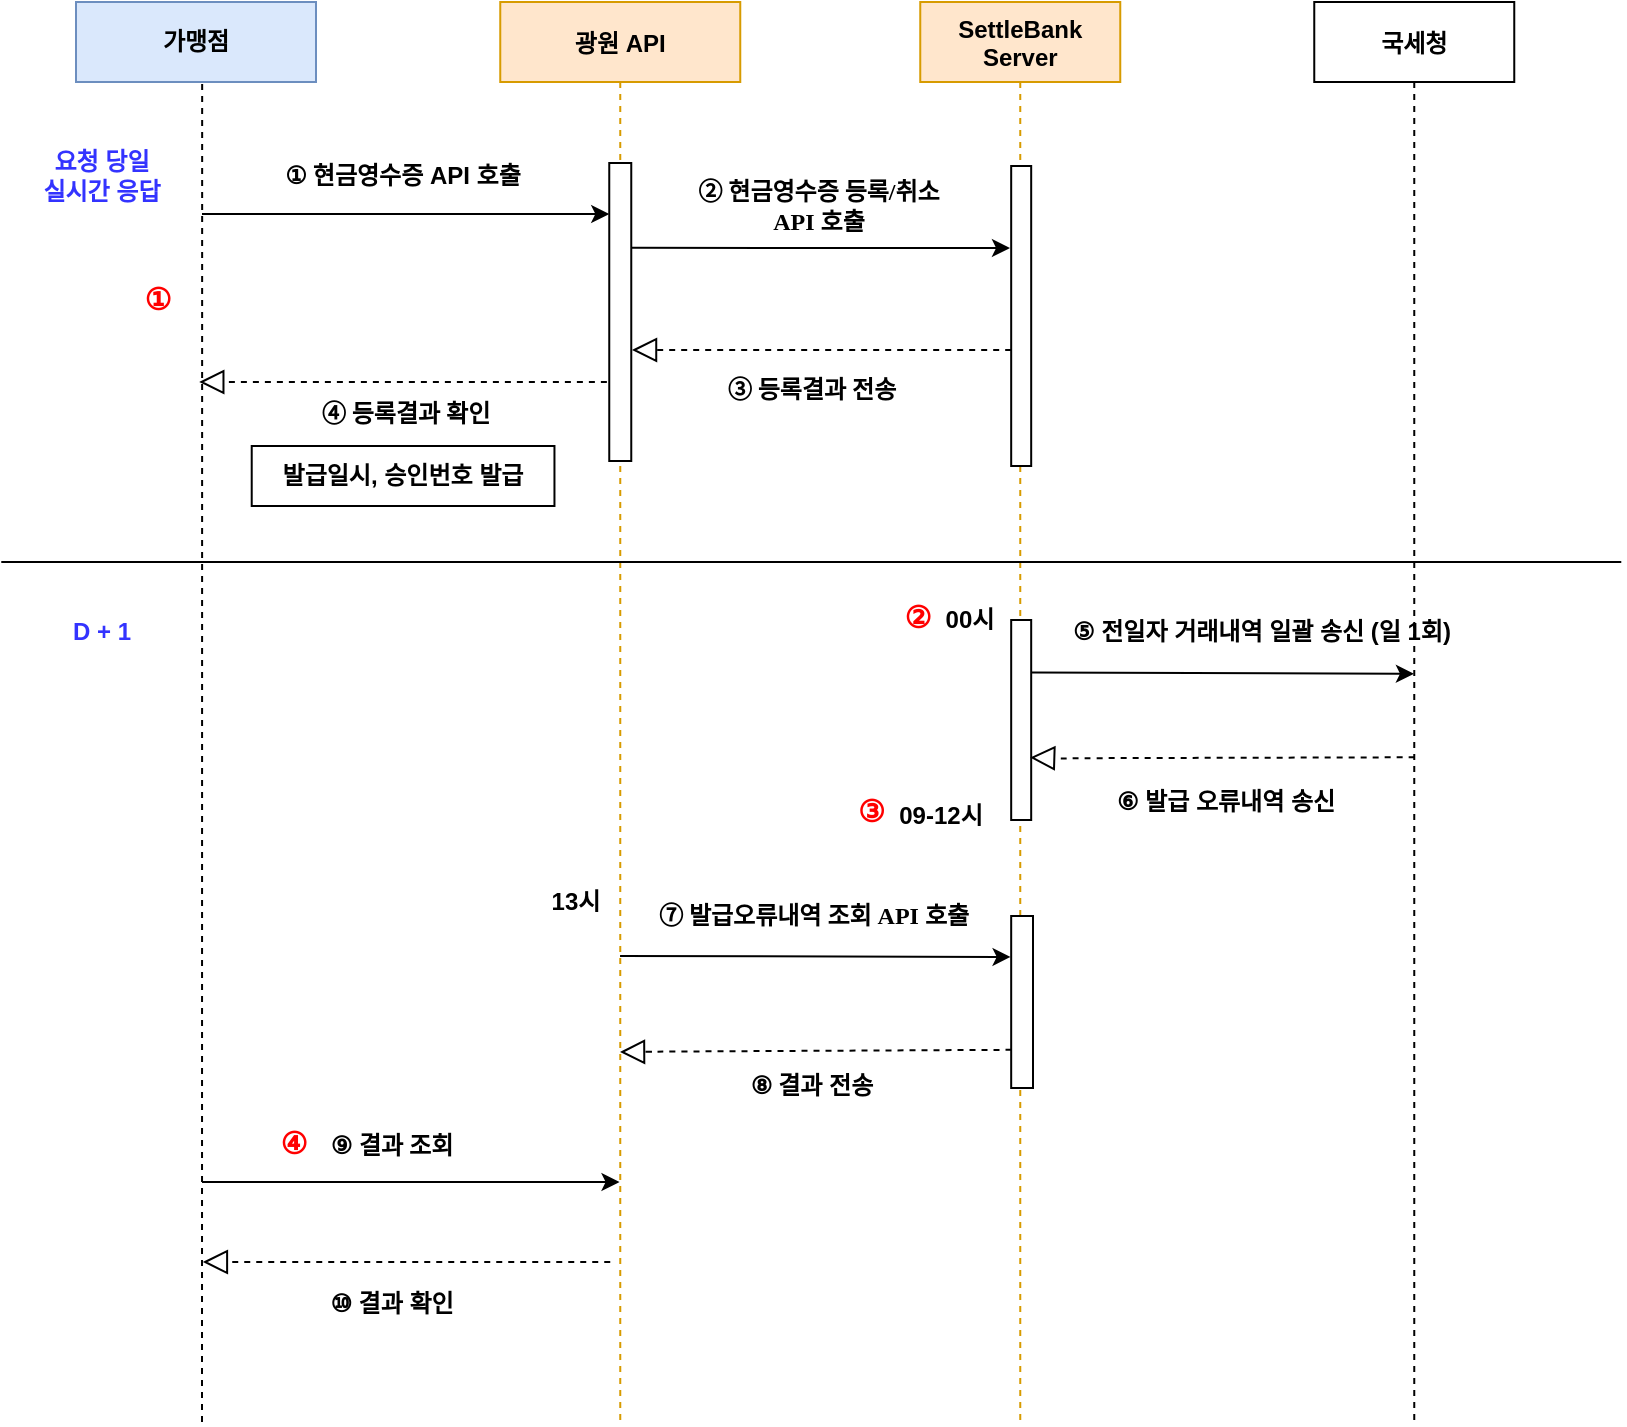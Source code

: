 <mxfile version="13.10.3" type="github">
  <diagram id="m3Fo96L9rzILhU_9K1ed" name="Page-1">
    <mxGraphModel dx="1985" dy="831" grid="0" gridSize="10" guides="1" tooltips="1" connect="1" arrows="1" fold="1" page="0" pageScale="1" pageWidth="1100" pageHeight="850" math="0" shadow="0">
      <root>
        <mxCell id="0" />
        <mxCell id="1" parent="0" />
        <mxCell id="yPERHreIGKtpgYHbTxHh-1" value="광원 API" style="shape=umlLifeline;perimeter=lifelinePerimeter;container=1;collapsible=0;recursiveResize=0;rounded=0;shadow=0;strokeWidth=1;fontSize=12;fontStyle=1;fillColor=#ffe6cc;strokeColor=#d79b00;" vertex="1" parent="1">
          <mxGeometry x="92.13" y="90" width="120" height="710" as="geometry" />
        </mxCell>
        <mxCell id="yPERHreIGKtpgYHbTxHh-3" value="국세청" style="shape=umlLifeline;perimeter=lifelinePerimeter;container=1;collapsible=0;recursiveResize=0;rounded=0;shadow=0;strokeWidth=1;fontSize=12;fontStyle=1" vertex="1" parent="1">
          <mxGeometry x="499.13" y="90" width="100" height="710" as="geometry" />
        </mxCell>
        <mxCell id="yPERHreIGKtpgYHbTxHh-5" value="SettleBank&#xa;Server" style="shape=umlLifeline;perimeter=lifelinePerimeter;container=1;collapsible=0;recursiveResize=0;rounded=0;shadow=0;strokeWidth=1;size=40;fontSize=12;fontStyle=1;fillColor=#ffe6cc;strokeColor=#d79b00;" vertex="1" parent="1">
          <mxGeometry x="302.13" y="90" width="100" height="710" as="geometry" />
        </mxCell>
        <mxCell id="yPERHreIGKtpgYHbTxHh-7" value="" style="points=[];perimeter=orthogonalPerimeter;rounded=0;shadow=0;strokeWidth=1;fontSize=12;fontStyle=1" vertex="1" parent="yPERHreIGKtpgYHbTxHh-5">
          <mxGeometry x="45.46" y="309" width="10" height="100" as="geometry" />
        </mxCell>
        <mxCell id="yPERHreIGKtpgYHbTxHh-10" value="" style="points=[];perimeter=orthogonalPerimeter;rounded=0;shadow=0;strokeWidth=1;fontSize=12;fontStyle=1" vertex="1" parent="yPERHreIGKtpgYHbTxHh-5">
          <mxGeometry x="45.46" y="82" width="10" height="150" as="geometry" />
        </mxCell>
        <mxCell id="yPERHreIGKtpgYHbTxHh-4" value="" style="points=[];perimeter=orthogonalPerimeter;rounded=0;shadow=0;strokeWidth=1;fontSize=12;fontStyle=1" vertex="1" parent="yPERHreIGKtpgYHbTxHh-5">
          <mxGeometry x="45.46" y="457" width="10.91" height="86" as="geometry" />
        </mxCell>
        <mxCell id="yPERHreIGKtpgYHbTxHh-86" value="" style="points=[];perimeter=orthogonalPerimeter;rounded=0;shadow=0;strokeWidth=1;fontSize=12;fontStyle=1" vertex="1" parent="yPERHreIGKtpgYHbTxHh-5">
          <mxGeometry x="-155.5" y="80.5" width="11" height="149" as="geometry" />
        </mxCell>
        <mxCell id="yPERHreIGKtpgYHbTxHh-13" value="&lt;font style=&quot;font-size: 12px&quot;&gt;&lt;span lang=&quot;EN-US&quot; style=&quot;line-height: 125% ; font-family: &amp;#34;맑은 고딕&amp;#34; ; font-size: 12px&quot;&gt;⑥&lt;/span&gt;&amp;nbsp;발급 오류내역 송신&lt;/font&gt;" style="text;html=1;strokeColor=none;fillColor=none;align=center;verticalAlign=middle;whiteSpace=wrap;rounded=0;fontSize=12;fontStyle=1" vertex="1" parent="1">
          <mxGeometry x="380" y="473.5" width="150" height="33" as="geometry" />
        </mxCell>
        <mxCell id="yPERHreIGKtpgYHbTxHh-17" value="" style="endArrow=classic;html=1;entryX=0.483;entryY=0.382;entryDx=0;entryDy=0;entryPerimeter=0;fontSize=12;fontStyle=1;exitX=1.034;exitY=0.153;exitDx=0;exitDy=0;exitPerimeter=0;" edge="1" parent="1">
          <mxGeometry width="50" height="50" relative="1" as="geometry">
            <mxPoint x="358.0" y="425.307" as="sourcePoint" />
            <mxPoint x="548.96" y="425.89" as="targetPoint" />
            <Array as="points" />
          </mxGeometry>
        </mxCell>
        <mxCell id="yPERHreIGKtpgYHbTxHh-18" value="&lt;font style=&quot;font-size: 12px&quot;&gt;&lt;span lang=&quot;EN-US&quot; style=&quot;line-height: 125% ; font-family: &amp;#34;맑은 고딕&amp;#34; ; font-size: 12px&quot;&gt;⑧&amp;nbsp;&lt;/span&gt;결과 전송&lt;br style=&quot;font-size: 12px&quot;&gt;&lt;/font&gt;" style="text;html=1;strokeColor=none;fillColor=none;align=center;verticalAlign=middle;whiteSpace=wrap;rounded=0;fontSize=12;fontStyle=1" vertex="1" parent="1">
          <mxGeometry x="188.64" y="622" width="118" height="20" as="geometry" />
        </mxCell>
        <mxCell id="yPERHreIGKtpgYHbTxHh-20" value="&lt;font style=&quot;font-size: 12px&quot;&gt;⑨&amp;nbsp;&lt;/font&gt;&lt;span style=&quot;font-family: &amp;#34;맑은 고딕&amp;#34;&quot;&gt;결과 조회&lt;/span&gt;" style="text;html=1;strokeColor=none;fillColor=none;align=center;verticalAlign=middle;whiteSpace=wrap;rounded=0;fontSize=12;fontStyle=1" vertex="1" parent="1">
          <mxGeometry x="-26.98" y="652" width="129.76" height="20" as="geometry" />
        </mxCell>
        <mxCell id="yPERHreIGKtpgYHbTxHh-23" value="&lt;font style=&quot;font-size: 12px&quot;&gt;&lt;span lang=&quot;EN-US&quot; style=&quot;line-height: 125% ; font-family: &amp;#34;맑은 고딕&amp;#34; ; font-size: 12px&quot;&gt;⑩&lt;/span&gt;&amp;nbsp;결과 확인&lt;/font&gt;" style="text;html=1;strokeColor=none;fillColor=none;align=center;verticalAlign=middle;whiteSpace=wrap;rounded=0;fontSize=12;fontStyle=1" vertex="1" parent="1">
          <mxGeometry x="-7.1" y="731.1" width="90" height="20" as="geometry" />
        </mxCell>
        <mxCell id="yPERHreIGKtpgYHbTxHh-36" value="" style="startArrow=none;startFill=0;startSize=7;endArrow=block;endFill=0;endSize=10;dashed=1;html=1;fontSize=12;fontStyle=1;" edge="1" parent="1">
          <mxGeometry width="100" relative="1" as="geometry">
            <mxPoint x="147.12" y="720" as="sourcePoint" />
            <mxPoint x="-56.56" y="720" as="targetPoint" />
            <Array as="points">
              <mxPoint x="50.44" y="720" />
            </Array>
          </mxGeometry>
        </mxCell>
        <mxCell id="yPERHreIGKtpgYHbTxHh-39" value="" style="endArrow=classic;html=1;fontSize=12;fontStyle=1;exitX=1.005;exitY=0.268;exitDx=0;exitDy=0;exitPerimeter=0;" edge="1" parent="1">
          <mxGeometry width="50" height="50" relative="1" as="geometry">
            <mxPoint x="157.685" y="212.932" as="sourcePoint" />
            <mxPoint x="347" y="213" as="targetPoint" />
          </mxGeometry>
        </mxCell>
        <mxCell id="yPERHreIGKtpgYHbTxHh-40" value="&lt;span style=&quot;font-family: &amp;#34;맑은 고딕&amp;#34;&quot;&gt;②&amp;nbsp;&lt;/span&gt;&lt;font face=&quot;맑은 고딕&quot;&gt;현금영수증 등록/취소 API 호출&lt;/font&gt;" style="text;html=1;strokeColor=none;fillColor=none;align=center;verticalAlign=middle;whiteSpace=wrap;rounded=0;fontSize=12;fontStyle=1" vertex="1" parent="1">
          <mxGeometry x="179.11" y="182" width="145.06" height="20" as="geometry" />
        </mxCell>
        <mxCell id="yPERHreIGKtpgYHbTxHh-46" value="&lt;font style=&quot;font-size: 12px&quot;&gt;&lt;span lang=&quot;EN-US&quot; style=&quot;line-height: 125% ; font-family: &amp;#34;맑은 고딕&amp;#34; ; font-size: 12px&quot;&gt;①&amp;nbsp;&lt;/span&gt;현금영수증 API 호출&lt;/font&gt;" style="text;html=1;strokeColor=none;fillColor=none;align=center;verticalAlign=middle;whiteSpace=wrap;rounded=0;fontSize=12;fontStyle=1" vertex="1" parent="1">
          <mxGeometry x="-32" y="167" width="151.09" height="20" as="geometry" />
        </mxCell>
        <mxCell id="yPERHreIGKtpgYHbTxHh-47" value="" style="endArrow=classic;html=1;fontSize=12;fontStyle=1;" edge="1" parent="1">
          <mxGeometry width="50" height="50" relative="1" as="geometry">
            <mxPoint x="-57" y="196" as="sourcePoint" />
            <mxPoint x="146.63" y="196" as="targetPoint" />
            <Array as="points">
              <mxPoint x="-57" y="196" />
              <mxPoint x="-57" y="196" />
              <mxPoint x="23" y="196" />
            </Array>
          </mxGeometry>
        </mxCell>
        <mxCell id="yPERHreIGKtpgYHbTxHh-48" value="&lt;font style=&quot;font-size: 12px&quot;&gt;&lt;span lang=&quot;EN-US&quot; style=&quot;line-height: 125% ; font-family: &amp;#34;맑은 고딕&amp;#34; ; font-size: 12px&quot;&gt;④ 등록결과 확인&lt;/span&gt;&lt;/font&gt;" style="text;html=1;strokeColor=none;fillColor=none;align=center;verticalAlign=middle;whiteSpace=wrap;rounded=0;fontSize=12;fontStyle=1" vertex="1" parent="1">
          <mxGeometry x="-30.54" y="286" width="151.63" height="20" as="geometry" />
        </mxCell>
        <mxCell id="yPERHreIGKtpgYHbTxHh-52" value="&lt;b&gt;가맹점&lt;/b&gt;" style="rounded=0;whiteSpace=wrap;html=1;fillColor=#dae8fc;strokeColor=#6c8ebf;" vertex="1" parent="1">
          <mxGeometry x="-120.0" y="90" width="120" height="40" as="geometry" />
        </mxCell>
        <mxCell id="yPERHreIGKtpgYHbTxHh-55" value="&lt;font color=&quot;#3333ff&quot;&gt;&lt;b&gt;요청 당일&lt;br&gt;실시간 응답&lt;/b&gt;&lt;/font&gt;" style="text;html=1;strokeColor=none;fillColor=none;align=center;verticalAlign=middle;whiteSpace=wrap;rounded=0;" vertex="1" parent="1">
          <mxGeometry x="-147.36" y="167" width="80" height="20" as="geometry" />
        </mxCell>
        <mxCell id="yPERHreIGKtpgYHbTxHh-58" value="&lt;b&gt;&lt;font color=&quot;#3333ff&quot;&gt;D + 1&lt;/font&gt;&lt;/b&gt;" style="text;html=1;strokeColor=none;fillColor=none;align=center;verticalAlign=middle;whiteSpace=wrap;rounded=0;" vertex="1" parent="1">
          <mxGeometry x="-147.36" y="395" width="80" height="20" as="geometry" />
        </mxCell>
        <mxCell id="yPERHreIGKtpgYHbTxHh-59" value="&lt;span style=&quot;font-size: 12px&quot;&gt;발급일시, 승인번호 발급&lt;br style=&quot;font-size: 12px&quot;&gt;&lt;/span&gt;" style="rounded=0;whiteSpace=wrap;html=1;fontSize=12;fontStyle=1" vertex="1" parent="1">
          <mxGeometry x="-32.14" y="312" width="151.37" height="30" as="geometry" />
        </mxCell>
        <mxCell id="yPERHreIGKtpgYHbTxHh-63" value="" style="startArrow=none;startFill=0;startSize=7;endArrow=block;endFill=0;endSize=10;dashed=1;html=1;fontSize=12;fontStyle=1;exitX=0.02;exitY=0.396;exitDx=0;exitDy=0;exitPerimeter=0;" edge="1" parent="1">
          <mxGeometry width="100" relative="1" as="geometry">
            <mxPoint x="145.44" y="280.004" as="sourcePoint" />
            <mxPoint x="-58.38" y="280.0" as="targetPoint" />
            <Array as="points">
              <mxPoint x="15.16" y="280" />
            </Array>
          </mxGeometry>
        </mxCell>
        <mxCell id="yPERHreIGKtpgYHbTxHh-67" value="" style="endArrow=none;html=1;" edge="1" parent="1">
          <mxGeometry width="50" height="50" relative="1" as="geometry">
            <mxPoint x="-157.36" y="370" as="sourcePoint" />
            <mxPoint x="652.64" y="370" as="targetPoint" />
          </mxGeometry>
        </mxCell>
        <mxCell id="yPERHreIGKtpgYHbTxHh-71" value="" style="startArrow=none;startFill=0;startSize=7;endArrow=block;endFill=0;endSize=10;dashed=1;html=1;fontSize=12;fontStyle=1;" edge="1" parent="1">
          <mxGeometry width="100" relative="1" as="geometry">
            <mxPoint x="347.59" y="264" as="sourcePoint" />
            <mxPoint x="158" y="264" as="targetPoint" />
            <Array as="points">
              <mxPoint x="231.54" y="264" />
            </Array>
          </mxGeometry>
        </mxCell>
        <mxCell id="yPERHreIGKtpgYHbTxHh-72" value="&lt;font style=&quot;font-size: 12px&quot;&gt;&lt;span lang=&quot;EN-US&quot; style=&quot;line-height: 125% ; font-family: &amp;#34;맑은 고딕&amp;#34; ; font-size: 12px&quot;&gt;③ 등록결과 전송&lt;/span&gt;&lt;/font&gt;" style="text;html=1;strokeColor=none;fillColor=none;align=center;verticalAlign=middle;whiteSpace=wrap;rounded=0;fontSize=12;fontStyle=1" vertex="1" parent="1">
          <mxGeometry x="171.83" y="274" width="151.63" height="20" as="geometry" />
        </mxCell>
        <mxCell id="yPERHreIGKtpgYHbTxHh-73" value="&lt;font style=&quot;font-size: 12px&quot;&gt;&lt;span lang=&quot;EN-US&quot; style=&quot;line-height: 125% ; font-family: &amp;#34;맑은 고딕&amp;#34; ; font-size: 12px&quot;&gt;⑤&lt;/span&gt;&amp;nbsp;전일자 거래내역 일괄 송신 (일 1회)&lt;/font&gt;" style="text;html=1;strokeColor=none;fillColor=none;align=center;verticalAlign=middle;whiteSpace=wrap;rounded=0;fontSize=12;fontStyle=1" vertex="1" parent="1">
          <mxGeometry x="362" y="388.5" width="221.68" height="33" as="geometry" />
        </mxCell>
        <mxCell id="yPERHreIGKtpgYHbTxHh-74" value="&lt;b&gt;00시&lt;/b&gt;" style="text;html=1;strokeColor=none;fillColor=none;align=center;verticalAlign=middle;whiteSpace=wrap;rounded=0;" vertex="1" parent="1">
          <mxGeometry x="307.13" y="388.5" width="40" height="20" as="geometry" />
        </mxCell>
        <mxCell id="yPERHreIGKtpgYHbTxHh-75" value="" style="startArrow=none;startFill=0;startSize=7;endArrow=block;endFill=0;endSize=10;dashed=1;html=1;fontSize=12;fontStyle=1;exitX=0.502;exitY=0.539;exitDx=0;exitDy=0;exitPerimeter=0;" edge="1" parent="1">
          <mxGeometry width="100" relative="1" as="geometry">
            <mxPoint x="549.33" y="467.64" as="sourcePoint" />
            <mxPoint x="357.05" y="467.75" as="targetPoint" />
            <Array as="points">
              <mxPoint x="378.99" y="468.11" />
              <mxPoint x="374.05" y="468.25" />
            </Array>
          </mxGeometry>
        </mxCell>
        <mxCell id="yPERHreIGKtpgYHbTxHh-76" value="" style="endArrow=classic;html=1;fontSize=12;fontStyle=1;entryX=-0.028;entryY=0.145;entryDx=0;entryDy=0;entryPerimeter=0;" edge="1" parent="1">
          <mxGeometry width="50" height="50" relative="1" as="geometry">
            <mxPoint x="152.02" y="567" as="sourcePoint" />
            <mxPoint x="347.285" y="567.47" as="targetPoint" />
          </mxGeometry>
        </mxCell>
        <mxCell id="yPERHreIGKtpgYHbTxHh-77" value="&lt;span style=&quot;font-family: &amp;#34;맑은 고딕&amp;#34;&quot;&gt;⑦&amp;nbsp;&lt;/span&gt;&lt;font face=&quot;맑은 고딕&quot;&gt;발급오류내역 조회 API 호출&lt;/font&gt;" style="text;html=1;strokeColor=none;fillColor=none;align=center;verticalAlign=middle;whiteSpace=wrap;rounded=0;fontSize=12;fontStyle=1" vertex="1" parent="1">
          <mxGeometry x="154.26" y="537" width="189.72" height="20" as="geometry" />
        </mxCell>
        <mxCell id="yPERHreIGKtpgYHbTxHh-78" value="&lt;b&gt;13시&lt;/b&gt;" style="text;html=1;strokeColor=none;fillColor=none;align=center;verticalAlign=middle;whiteSpace=wrap;rounded=0;" vertex="1" parent="1">
          <mxGeometry x="110" y="530" width="40" height="20" as="geometry" />
        </mxCell>
        <mxCell id="yPERHreIGKtpgYHbTxHh-79" value="" style="startArrow=none;startFill=0;startSize=7;endArrow=block;endFill=0;endSize=10;dashed=1;html=1;fontSize=12;fontStyle=1;exitX=0.015;exitY=0.778;exitDx=0;exitDy=0;exitPerimeter=0;" edge="1" parent="1" source="yPERHreIGKtpgYHbTxHh-4">
          <mxGeometry width="100" relative="1" as="geometry">
            <mxPoint x="344" y="614" as="sourcePoint" />
            <mxPoint x="152" y="615" as="targetPoint" />
            <Array as="points">
              <mxPoint x="173.44" y="614.78" />
              <mxPoint x="168.5" y="614.92" />
            </Array>
          </mxGeometry>
        </mxCell>
        <mxCell id="yPERHreIGKtpgYHbTxHh-82" value="" style="endArrow=none;dashed=1;html=1;fontSize=12;fontStyle=1;entryX=0.509;entryY=0.991;entryDx=0;entryDy=0;entryPerimeter=0;" edge="1" parent="1">
          <mxGeometry width="50" height="50" relative="1" as="geometry">
            <mxPoint x="-57" y="800" as="sourcePoint" />
            <mxPoint x="-56.92" y="129.64" as="targetPoint" />
          </mxGeometry>
        </mxCell>
        <mxCell id="yPERHreIGKtpgYHbTxHh-84" value="" style="endArrow=classic;html=1;fontSize=12;fontStyle=1;entryX=0.497;entryY=0.831;entryDx=0;entryDy=0;entryPerimeter=0;" edge="1" parent="1" target="yPERHreIGKtpgYHbTxHh-1">
          <mxGeometry width="50" height="50" relative="1" as="geometry">
            <mxPoint x="-57" y="680" as="sourcePoint" />
            <mxPoint x="149" y="680" as="targetPoint" />
          </mxGeometry>
        </mxCell>
        <mxCell id="yPERHreIGKtpgYHbTxHh-85" value="&lt;b&gt;09-12시&lt;/b&gt;" style="text;html=1;strokeColor=none;fillColor=none;align=center;verticalAlign=middle;whiteSpace=wrap;rounded=0;" vertex="1" parent="1">
          <mxGeometry x="278.19" y="486.5" width="68.94" height="20" as="geometry" />
        </mxCell>
        <mxCell id="yPERHreIGKtpgYHbTxHh-87" value="&lt;span style=&quot;font-family: &amp;#34;맑은 고딕&amp;#34;&quot;&gt;&lt;b&gt;&lt;font style=&quot;font-size: 15px&quot; color=&quot;#ff0000&quot;&gt;①&lt;/font&gt;&lt;/b&gt;&lt;/span&gt;" style="text;html=1;strokeColor=none;fillColor=none;align=center;verticalAlign=middle;whiteSpace=wrap;rounded=0;" vertex="1" parent="1">
          <mxGeometry x="-99.0" y="228" width="40" height="20" as="geometry" />
        </mxCell>
        <mxCell id="yPERHreIGKtpgYHbTxHh-88" value="&lt;span style=&quot;font-family: &amp;#34;맑은 고딕&amp;#34; ; font-weight: 700&quot;&gt;&lt;font style=&quot;font-size: 15px&quot; color=&quot;#ff0000&quot;&gt;②&lt;/font&gt;&lt;/span&gt;" style="text;html=1;strokeColor=none;fillColor=none;align=center;verticalAlign=middle;whiteSpace=wrap;rounded=0;" vertex="1" parent="1">
          <mxGeometry x="281.19" y="386.5" width="40" height="20" as="geometry" />
        </mxCell>
        <mxCell id="yPERHreIGKtpgYHbTxHh-89" value="&lt;span style=&quot;font-family: &amp;#34;맑은 고딕&amp;#34; ; font-weight: 700 ; text-align: center&quot;&gt;&lt;font style=&quot;font-size: 15px&quot; color=&quot;#ff0000&quot;&gt;③&lt;/font&gt;&lt;/span&gt;" style="text;whiteSpace=wrap;html=1;" vertex="1" parent="1">
          <mxGeometry x="269.135" y="478.5" width="33" height="28" as="geometry" />
        </mxCell>
        <mxCell id="yPERHreIGKtpgYHbTxHh-91" value="&lt;span style=&quot;font-family: &amp;#34;맑은 고딕&amp;#34; ; font-weight: 700&quot;&gt;&lt;font color=&quot;#ff0000&quot; style=&quot;font-size: 15px&quot;&gt;④&lt;/font&gt;&lt;/span&gt;" style="text;html=1;strokeColor=none;fillColor=none;align=center;verticalAlign=middle;whiteSpace=wrap;rounded=0;" vertex="1" parent="1">
          <mxGeometry x="-31.0" y="650" width="40" height="20" as="geometry" />
        </mxCell>
      </root>
    </mxGraphModel>
  </diagram>
</mxfile>

